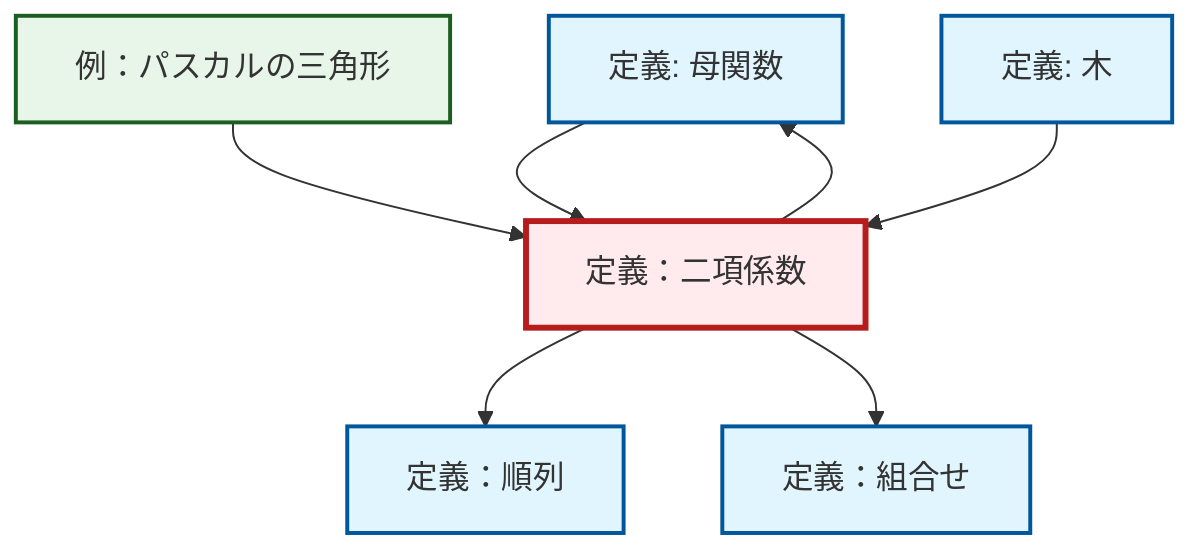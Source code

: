 graph TD
    classDef definition fill:#e1f5fe,stroke:#01579b,stroke-width:2px
    classDef theorem fill:#f3e5f5,stroke:#4a148c,stroke-width:2px
    classDef axiom fill:#fff3e0,stroke:#e65100,stroke-width:2px
    classDef example fill:#e8f5e9,stroke:#1b5e20,stroke-width:2px
    classDef current fill:#ffebee,stroke:#b71c1c,stroke-width:3px
    def-generating-function["定義: 母関数"]:::definition
    def-combination["定義：組合せ"]:::definition
    def-permutation["定義：順列"]:::definition
    def-tree["定義: 木"]:::definition
    ex-pascals-triangle["例：パスカルの三角形"]:::example
    def-binomial-coefficient["定義：二項係数"]:::definition
    ex-pascals-triangle --> def-binomial-coefficient
    def-binomial-coefficient --> def-permutation
    def-generating-function --> def-binomial-coefficient
    def-tree --> def-binomial-coefficient
    def-binomial-coefficient --> def-generating-function
    def-binomial-coefficient --> def-combination
    class def-binomial-coefficient current